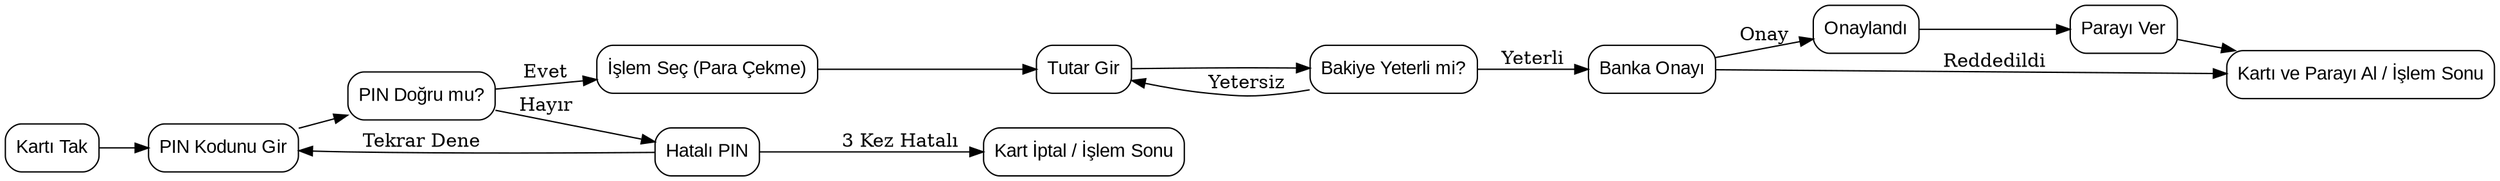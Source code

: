 digraph ATM_Para_Cekme {
    rankdir=LR;
    node [shape=rectangle, style=rounded, fontname="Arial"];

    Start [label="Kartı Tak"];
    Pin [label="PIN Kodunu Gir"];
    PinCheck [label="PIN Doğru mu?"];
    InvalidPin [label="Hatalı PIN"];
    Denied [label="Kart İptal / İşlem Sonu"];
    Select [label="İşlem Seç (Para Çekme)"];
    Amount [label="Tutar Gir"];
    Balance [label="Bakiye Yeterli mi?"];
    BankCheck [label="Banka Onayı"];
    Approved [label="Onaylandı"];
    Dispense [label="Parayı Ver"];
    End [label="Kartı ve Parayı Al / İşlem Sonu"];

    Start -> Pin;
    Pin -> PinCheck;
    PinCheck -> InvalidPin [label="Hayır"];
    InvalidPin -> Denied [label="3 Kez Hatalı"];
    InvalidPin -> Pin [label="Tekrar Dene"];
    PinCheck -> Select [label="Evet"];
    Select -> Amount;
    Amount -> Balance;
    Balance -> BankCheck [label="Yeterli"];
    Balance -> Amount [label="Yetersiz"];
    BankCheck -> Approved [label="Onay"];
    BankCheck -> End [label="Reddedildi"];
    Approved -> Dispense;
    Dispense -> End;
}
